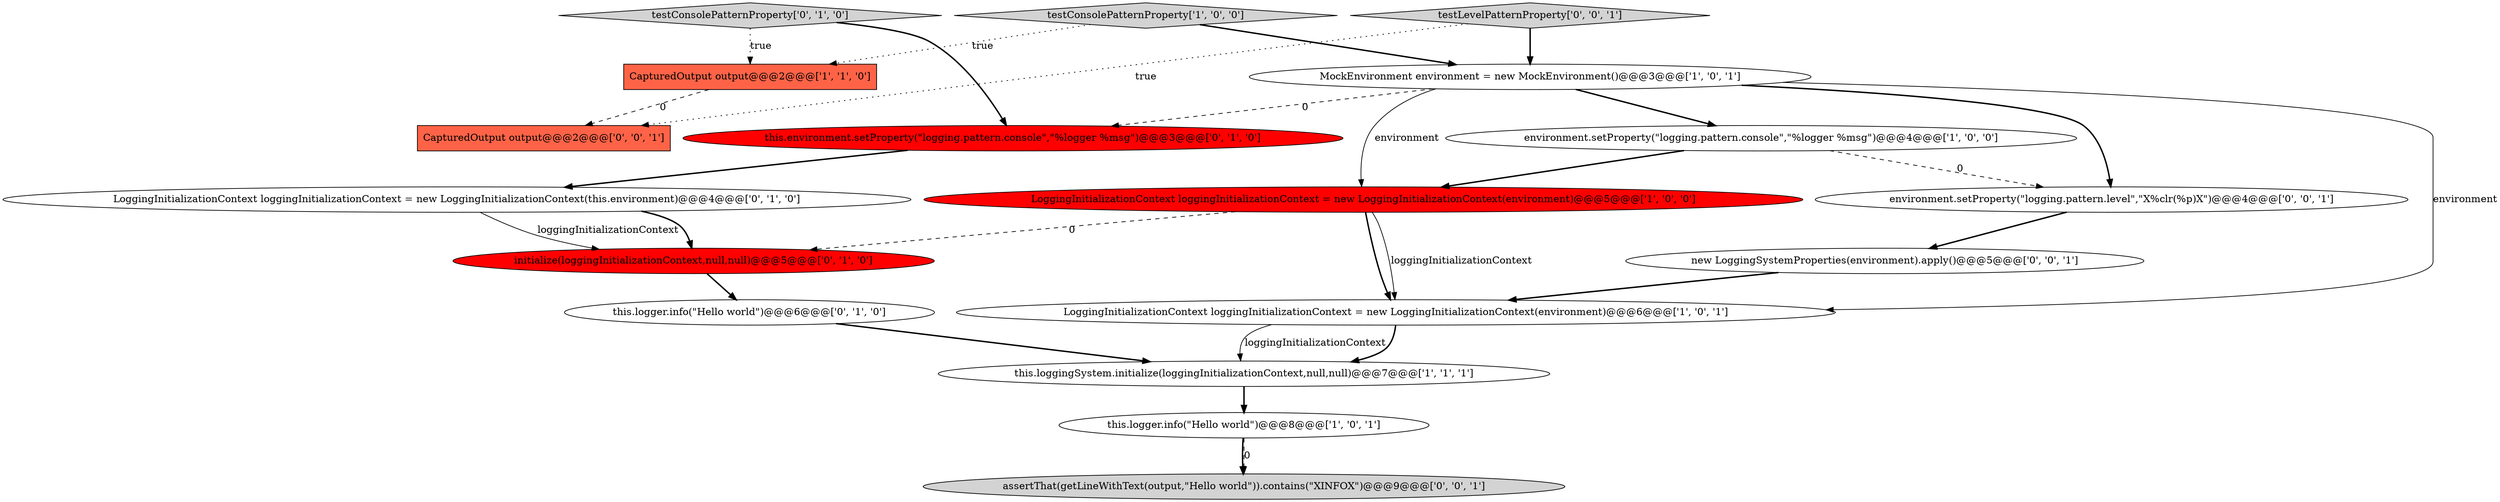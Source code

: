 digraph {
6 [style = filled, label = "LoggingInitializationContext loggingInitializationContext = new LoggingInitializationContext(environment)@@@5@@@['1', '0', '0']", fillcolor = red, shape = ellipse image = "AAA1AAABBB1BBB"];
3 [style = filled, label = "LoggingInitializationContext loggingInitializationContext = new LoggingInitializationContext(environment)@@@6@@@['1', '0', '1']", fillcolor = white, shape = ellipse image = "AAA0AAABBB1BBB"];
14 [style = filled, label = "new LoggingSystemProperties(environment).apply()@@@5@@@['0', '0', '1']", fillcolor = white, shape = ellipse image = "AAA0AAABBB3BBB"];
8 [style = filled, label = "LoggingInitializationContext loggingInitializationContext = new LoggingInitializationContext(this.environment)@@@4@@@['0', '1', '0']", fillcolor = white, shape = ellipse image = "AAA0AAABBB2BBB"];
10 [style = filled, label = "this.environment.setProperty(\"logging.pattern.console\",\"%logger %msg\")@@@3@@@['0', '1', '0']", fillcolor = red, shape = ellipse image = "AAA1AAABBB2BBB"];
9 [style = filled, label = "testConsolePatternProperty['0', '1', '0']", fillcolor = lightgray, shape = diamond image = "AAA0AAABBB2BBB"];
11 [style = filled, label = "initialize(loggingInitializationContext,null,null)@@@5@@@['0', '1', '0']", fillcolor = red, shape = ellipse image = "AAA1AAABBB2BBB"];
1 [style = filled, label = "this.logger.info(\"Hello world\")@@@8@@@['1', '0', '1']", fillcolor = white, shape = ellipse image = "AAA0AAABBB1BBB"];
0 [style = filled, label = "MockEnvironment environment = new MockEnvironment()@@@3@@@['1', '0', '1']", fillcolor = white, shape = ellipse image = "AAA0AAABBB1BBB"];
2 [style = filled, label = "testConsolePatternProperty['1', '0', '0']", fillcolor = lightgray, shape = diamond image = "AAA0AAABBB1BBB"];
5 [style = filled, label = "environment.setProperty(\"logging.pattern.console\",\"%logger %msg\")@@@4@@@['1', '0', '0']", fillcolor = white, shape = ellipse image = "AAA0AAABBB1BBB"];
12 [style = filled, label = "this.logger.info(\"Hello world\")@@@6@@@['0', '1', '0']", fillcolor = white, shape = ellipse image = "AAA0AAABBB2BBB"];
13 [style = filled, label = "assertThat(getLineWithText(output,\"Hello world\")).contains(\"XINFOX\")@@@9@@@['0', '0', '1']", fillcolor = lightgray, shape = ellipse image = "AAA0AAABBB3BBB"];
17 [style = filled, label = "environment.setProperty(\"logging.pattern.level\",\"X%clr(%p)X\")@@@4@@@['0', '0', '1']", fillcolor = white, shape = ellipse image = "AAA0AAABBB3BBB"];
15 [style = filled, label = "CapturedOutput output@@@2@@@['0', '0', '1']", fillcolor = tomato, shape = box image = "AAA0AAABBB3BBB"];
16 [style = filled, label = "testLevelPatternProperty['0', '0', '1']", fillcolor = lightgray, shape = diamond image = "AAA0AAABBB3BBB"];
4 [style = filled, label = "this.loggingSystem.initialize(loggingInitializationContext,null,null)@@@7@@@['1', '1', '1']", fillcolor = white, shape = ellipse image = "AAA0AAABBB1BBB"];
7 [style = filled, label = "CapturedOutput output@@@2@@@['1', '1', '0']", fillcolor = tomato, shape = box image = "AAA0AAABBB1BBB"];
14->3 [style = bold, label=""];
6->3 [style = bold, label=""];
16->0 [style = bold, label=""];
0->17 [style = bold, label=""];
0->6 [style = solid, label="environment"];
6->11 [style = dashed, label="0"];
11->12 [style = bold, label=""];
3->4 [style = solid, label="loggingInitializationContext"];
9->10 [style = bold, label=""];
6->3 [style = solid, label="loggingInitializationContext"];
0->3 [style = solid, label="environment"];
3->4 [style = bold, label=""];
1->13 [style = bold, label=""];
0->10 [style = dashed, label="0"];
1->13 [style = dashed, label="0"];
2->0 [style = bold, label=""];
5->17 [style = dashed, label="0"];
5->6 [style = bold, label=""];
10->8 [style = bold, label=""];
12->4 [style = bold, label=""];
8->11 [style = solid, label="loggingInitializationContext"];
17->14 [style = bold, label=""];
2->7 [style = dotted, label="true"];
7->15 [style = dashed, label="0"];
4->1 [style = bold, label=""];
9->7 [style = dotted, label="true"];
8->11 [style = bold, label=""];
0->5 [style = bold, label=""];
16->15 [style = dotted, label="true"];
}
